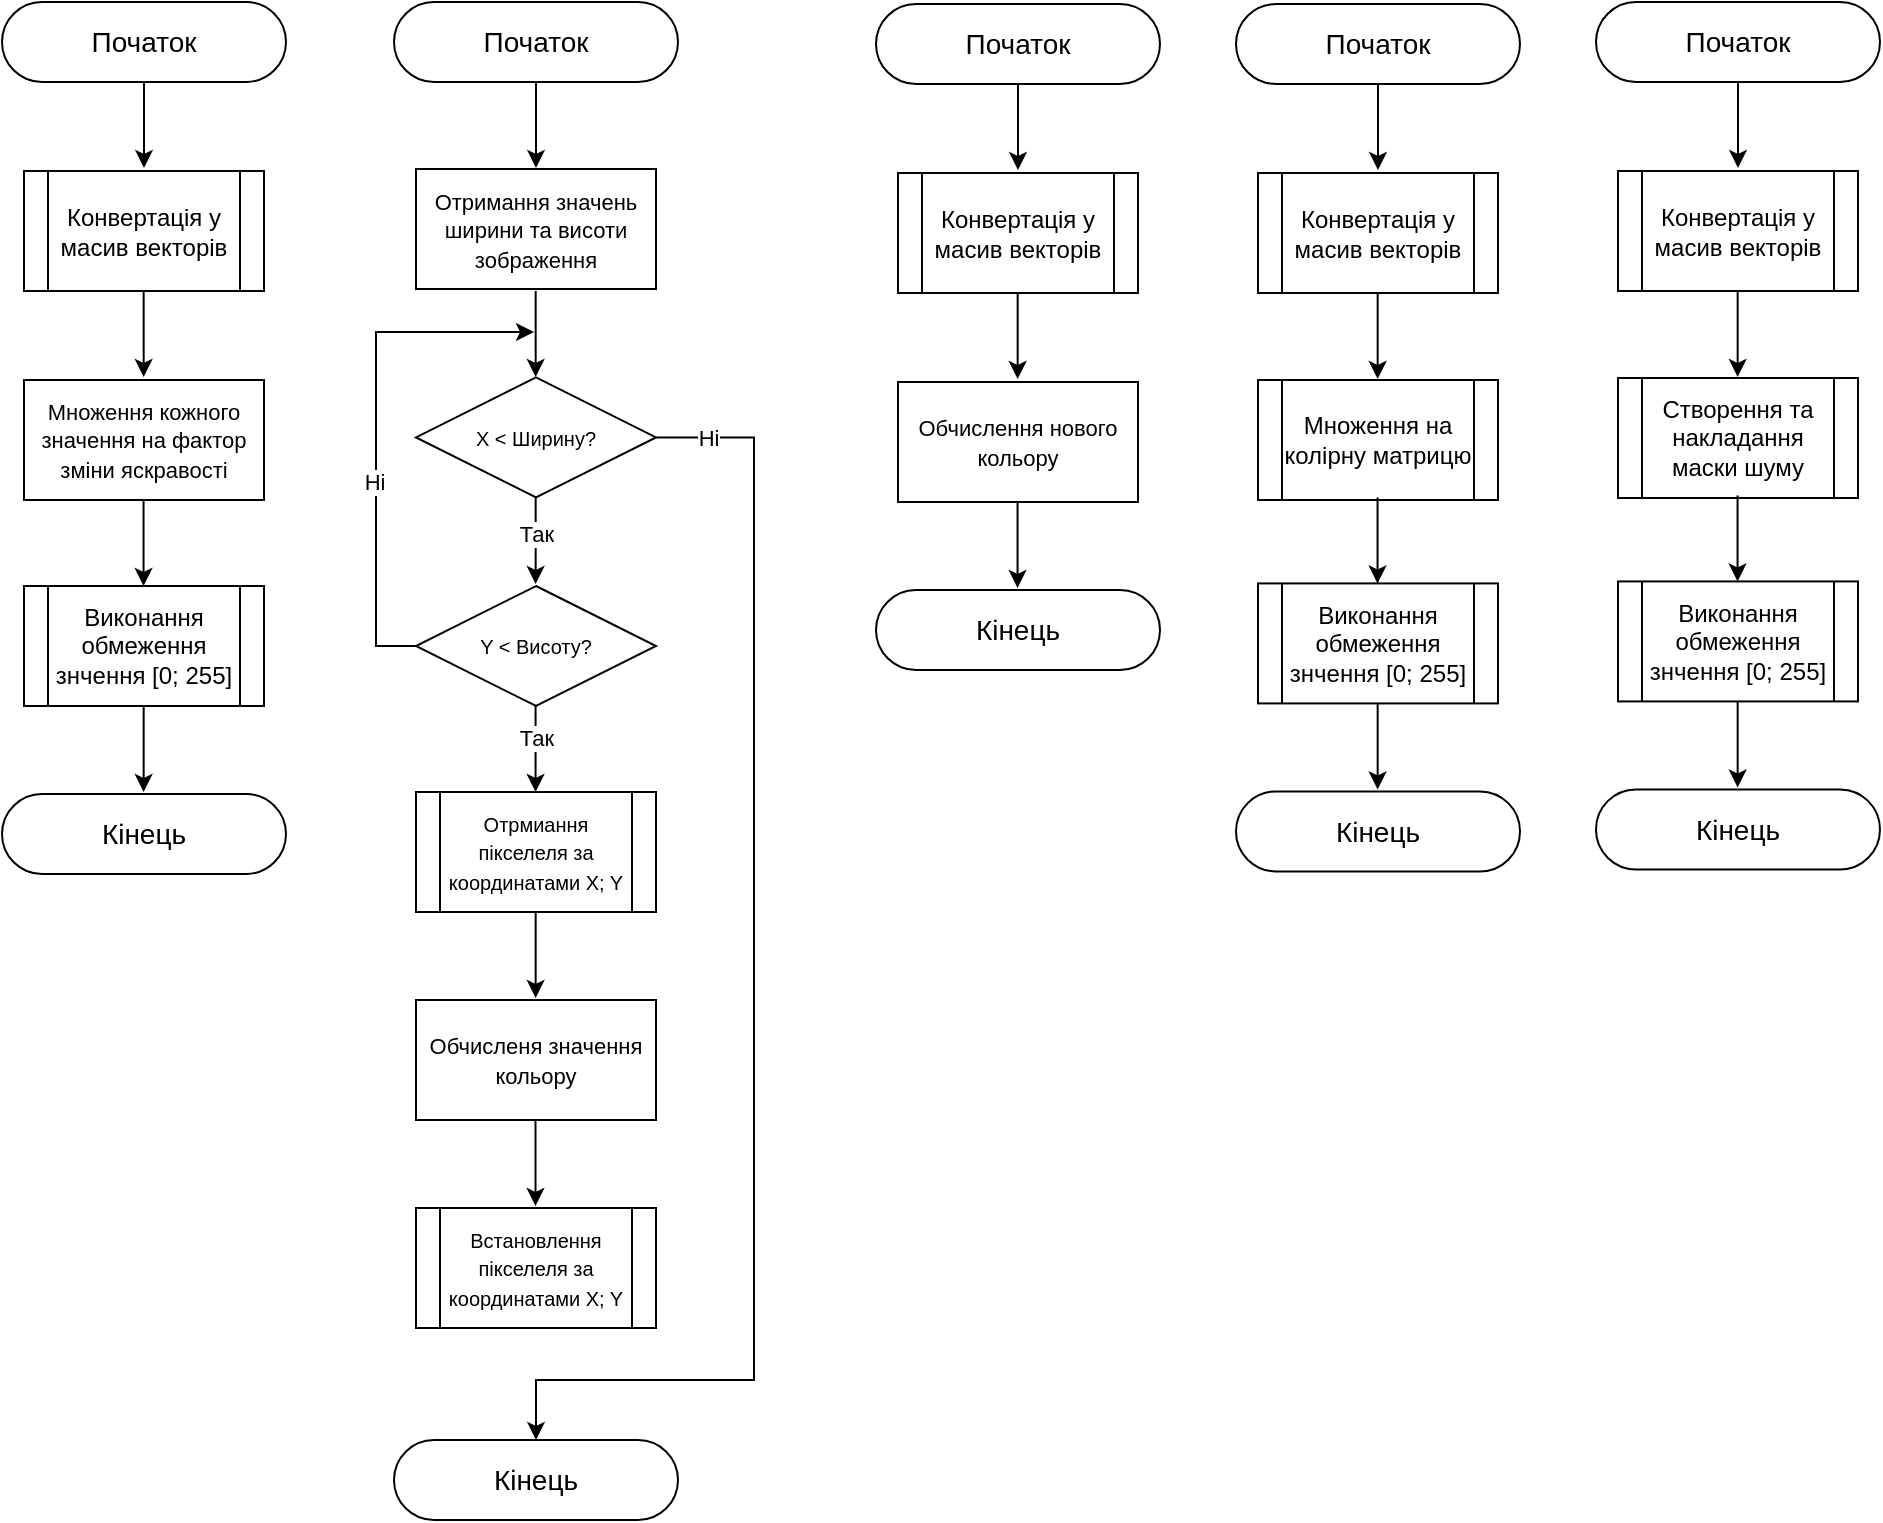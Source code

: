 <mxfile version="24.4.0" type="device">
  <diagram id="C5RBs43oDa-KdzZeNtuy" name="Page-1">
    <mxGraphModel dx="1720" dy="483" grid="1" gridSize="10" guides="1" tooltips="1" connect="1" arrows="1" fold="1" page="1" pageScale="1" pageWidth="827" pageHeight="1169" math="0" shadow="0">
      <root>
        <mxCell id="WIyWlLk6GJQsqaUBKTNV-0" />
        <mxCell id="WIyWlLk6GJQsqaUBKTNV-1" parent="WIyWlLk6GJQsqaUBKTNV-0" />
        <mxCell id="doYjt0I-bv-tzujPuIN1-176" style="edgeStyle=orthogonalEdgeStyle;rounded=0;orthogonalLoop=1;jettySize=auto;html=1;entryX=0.5;entryY=0;entryDx=0;entryDy=0;" parent="WIyWlLk6GJQsqaUBKTNV-1" source="doYjt0I-bv-tzujPuIN1-162" edge="1">
          <mxGeometry relative="1" as="geometry">
            <mxPoint x="-756" y="83" as="targetPoint" />
          </mxGeometry>
        </mxCell>
        <mxCell id="doYjt0I-bv-tzujPuIN1-162" value="&lt;font style=&quot;font-size: 14px;&quot;&gt;Початок&lt;/font&gt;" style="rounded=1;whiteSpace=wrap;html=1;arcSize=50;" parent="WIyWlLk6GJQsqaUBKTNV-1" vertex="1">
          <mxGeometry x="-827" width="142" height="40" as="geometry" />
        </mxCell>
        <mxCell id="5P4AQtrJ6tJbXIEikHf2-34" value="&lt;font style=&quot;font-size: 11px;&quot;&gt;Множення кожного значення на фактор зміни яскравості&lt;/font&gt;" style="rounded=0;whiteSpace=wrap;html=1;" vertex="1" parent="WIyWlLk6GJQsqaUBKTNV-1">
          <mxGeometry x="-816" y="189" width="120" height="60" as="geometry" />
        </mxCell>
        <mxCell id="5P4AQtrJ6tJbXIEikHf2-35" value="Конвертація у масив векторів" style="shape=process;whiteSpace=wrap;html=1;backgroundOutline=1;" vertex="1" parent="WIyWlLk6GJQsqaUBKTNV-1">
          <mxGeometry x="-816" y="84.5" width="120" height="60" as="geometry" />
        </mxCell>
        <mxCell id="5P4AQtrJ6tJbXIEikHf2-36" style="edgeStyle=orthogonalEdgeStyle;rounded=0;orthogonalLoop=1;jettySize=auto;html=1;entryX=0.5;entryY=0;entryDx=0;entryDy=0;" edge="1" parent="WIyWlLk6GJQsqaUBKTNV-1">
          <mxGeometry relative="1" as="geometry">
            <mxPoint x="-756.17" y="144.5" as="sourcePoint" />
            <mxPoint x="-756.17" y="187.5" as="targetPoint" />
          </mxGeometry>
        </mxCell>
        <mxCell id="5P4AQtrJ6tJbXIEikHf2-37" value="Виконання обмеження знчення [0; 255]" style="shape=process;whiteSpace=wrap;html=1;backgroundOutline=1;" vertex="1" parent="WIyWlLk6GJQsqaUBKTNV-1">
          <mxGeometry x="-816" y="292" width="120" height="60" as="geometry" />
        </mxCell>
        <mxCell id="5P4AQtrJ6tJbXIEikHf2-38" style="edgeStyle=orthogonalEdgeStyle;rounded=0;orthogonalLoop=1;jettySize=auto;html=1;entryX=0.5;entryY=0;entryDx=0;entryDy=0;" edge="1" parent="WIyWlLk6GJQsqaUBKTNV-1">
          <mxGeometry relative="1" as="geometry">
            <mxPoint x="-756.17" y="352" as="sourcePoint" />
            <mxPoint x="-756.17" y="395" as="targetPoint" />
          </mxGeometry>
        </mxCell>
        <mxCell id="5P4AQtrJ6tJbXIEikHf2-39" style="edgeStyle=orthogonalEdgeStyle;rounded=0;orthogonalLoop=1;jettySize=auto;html=1;entryX=0.5;entryY=0;entryDx=0;entryDy=0;" edge="1" parent="WIyWlLk6GJQsqaUBKTNV-1">
          <mxGeometry relative="1" as="geometry">
            <mxPoint x="-756.22" y="249" as="sourcePoint" />
            <mxPoint x="-756.22" y="292" as="targetPoint" />
          </mxGeometry>
        </mxCell>
        <mxCell id="5P4AQtrJ6tJbXIEikHf2-40" value="&lt;font style=&quot;font-size: 14px;&quot;&gt;Кінець&lt;/font&gt;" style="rounded=1;whiteSpace=wrap;html=1;arcSize=50;" vertex="1" parent="WIyWlLk6GJQsqaUBKTNV-1">
          <mxGeometry x="-827" y="396" width="142" height="40" as="geometry" />
        </mxCell>
        <mxCell id="5P4AQtrJ6tJbXIEikHf2-41" style="edgeStyle=orthogonalEdgeStyle;rounded=0;orthogonalLoop=1;jettySize=auto;html=1;entryX=0.5;entryY=0;entryDx=0;entryDy=0;" edge="1" parent="WIyWlLk6GJQsqaUBKTNV-1" source="5P4AQtrJ6tJbXIEikHf2-42">
          <mxGeometry relative="1" as="geometry">
            <mxPoint x="-560" y="83" as="targetPoint" />
          </mxGeometry>
        </mxCell>
        <mxCell id="5P4AQtrJ6tJbXIEikHf2-42" value="&lt;font style=&quot;font-size: 14px;&quot;&gt;Початок&lt;/font&gt;" style="rounded=1;whiteSpace=wrap;html=1;arcSize=50;" vertex="1" parent="WIyWlLk6GJQsqaUBKTNV-1">
          <mxGeometry x="-631" width="142" height="40" as="geometry" />
        </mxCell>
        <mxCell id="5P4AQtrJ6tJbXIEikHf2-43" value="&lt;font style=&quot;font-size: 11px;&quot;&gt;Отримання значень ширини та висоти зображення&lt;/font&gt;" style="rounded=0;whiteSpace=wrap;html=1;" vertex="1" parent="WIyWlLk6GJQsqaUBKTNV-1">
          <mxGeometry x="-620" y="83.5" width="120" height="60" as="geometry" />
        </mxCell>
        <mxCell id="5P4AQtrJ6tJbXIEikHf2-45" style="edgeStyle=orthogonalEdgeStyle;rounded=0;orthogonalLoop=1;jettySize=auto;html=1;entryX=0.5;entryY=0;entryDx=0;entryDy=0;" edge="1" parent="WIyWlLk6GJQsqaUBKTNV-1">
          <mxGeometry relative="1" as="geometry">
            <mxPoint x="-560.17" y="144.5" as="sourcePoint" />
            <mxPoint x="-560.17" y="187.5" as="targetPoint" />
          </mxGeometry>
        </mxCell>
        <mxCell id="5P4AQtrJ6tJbXIEikHf2-49" value="&lt;font style=&quot;font-size: 14px;&quot;&gt;Кінець&lt;/font&gt;" style="rounded=1;whiteSpace=wrap;html=1;arcSize=50;" vertex="1" parent="WIyWlLk6GJQsqaUBKTNV-1">
          <mxGeometry x="-631" y="719" width="142" height="40" as="geometry" />
        </mxCell>
        <mxCell id="5P4AQtrJ6tJbXIEikHf2-71" style="edgeStyle=orthogonalEdgeStyle;rounded=0;orthogonalLoop=1;jettySize=auto;html=1;entryX=0.5;entryY=0;entryDx=0;entryDy=0;" edge="1" parent="WIyWlLk6GJQsqaUBKTNV-1" source="5P4AQtrJ6tJbXIEikHf2-52" target="5P4AQtrJ6tJbXIEikHf2-49">
          <mxGeometry relative="1" as="geometry">
            <mxPoint x="-451" y="721.353" as="targetPoint" />
            <Array as="points">
              <mxPoint x="-451" y="218" />
              <mxPoint x="-451" y="689" />
              <mxPoint x="-560" y="689" />
            </Array>
          </mxGeometry>
        </mxCell>
        <mxCell id="5P4AQtrJ6tJbXIEikHf2-72" value="Ні" style="edgeLabel;html=1;align=center;verticalAlign=middle;resizable=0;points=[];" vertex="1" connectable="0" parent="5P4AQtrJ6tJbXIEikHf2-71">
          <mxGeometry x="-0.923" relative="1" as="geometry">
            <mxPoint as="offset" />
          </mxGeometry>
        </mxCell>
        <mxCell id="5P4AQtrJ6tJbXIEikHf2-52" value="&lt;span style=&quot;font-size: 10px;&quot;&gt;X &amp;lt; Ширину?&lt;/span&gt;" style="rhombus;whiteSpace=wrap;html=1;" vertex="1" parent="WIyWlLk6GJQsqaUBKTNV-1">
          <mxGeometry x="-620" y="187.71" width="120" height="60" as="geometry" />
        </mxCell>
        <mxCell id="5P4AQtrJ6tJbXIEikHf2-57" style="edgeStyle=orthogonalEdgeStyle;rounded=0;orthogonalLoop=1;jettySize=auto;html=1;entryX=0.5;entryY=0;entryDx=0;entryDy=0;" edge="1" parent="WIyWlLk6GJQsqaUBKTNV-1">
          <mxGeometry relative="1" as="geometry">
            <mxPoint x="-560.17" y="248" as="sourcePoint" />
            <mxPoint x="-560.17" y="291" as="targetPoint" />
          </mxGeometry>
        </mxCell>
        <mxCell id="5P4AQtrJ6tJbXIEikHf2-65" value="Так" style="edgeLabel;html=1;align=center;verticalAlign=middle;resizable=0;points=[];" vertex="1" connectable="0" parent="5P4AQtrJ6tJbXIEikHf2-57">
          <mxGeometry x="-0.153" relative="1" as="geometry">
            <mxPoint as="offset" />
          </mxGeometry>
        </mxCell>
        <mxCell id="5P4AQtrJ6tJbXIEikHf2-67" style="edgeStyle=orthogonalEdgeStyle;rounded=0;orthogonalLoop=1;jettySize=auto;html=1;exitX=0;exitY=0.5;exitDx=0;exitDy=0;" edge="1" parent="WIyWlLk6GJQsqaUBKTNV-1" source="5P4AQtrJ6tJbXIEikHf2-58">
          <mxGeometry relative="1" as="geometry">
            <mxPoint x="-561" y="165" as="targetPoint" />
            <mxPoint x="-620.0" y="328" as="sourcePoint" />
            <Array as="points">
              <mxPoint x="-640" y="322" />
              <mxPoint x="-640" y="165" />
            </Array>
          </mxGeometry>
        </mxCell>
        <mxCell id="5P4AQtrJ6tJbXIEikHf2-70" value="Ні" style="edgeLabel;html=1;align=center;verticalAlign=middle;resizable=0;points=[];" vertex="1" connectable="0" parent="5P4AQtrJ6tJbXIEikHf2-67">
          <mxGeometry x="-0.203" y="1" relative="1" as="geometry">
            <mxPoint as="offset" />
          </mxGeometry>
        </mxCell>
        <mxCell id="5P4AQtrJ6tJbXIEikHf2-58" value="&lt;span style=&quot;font-size: 10px;&quot;&gt;Y &amp;lt; Висоту?&lt;/span&gt;" style="rhombus;whiteSpace=wrap;html=1;" vertex="1" parent="WIyWlLk6GJQsqaUBKTNV-1">
          <mxGeometry x="-620" y="292" width="120" height="60" as="geometry" />
        </mxCell>
        <mxCell id="5P4AQtrJ6tJbXIEikHf2-59" style="edgeStyle=orthogonalEdgeStyle;rounded=0;orthogonalLoop=1;jettySize=auto;html=1;entryX=0.5;entryY=0;entryDx=0;entryDy=0;" edge="1" parent="WIyWlLk6GJQsqaUBKTNV-1">
          <mxGeometry relative="1" as="geometry">
            <mxPoint x="-560.21" y="352" as="sourcePoint" />
            <mxPoint x="-560.21" y="395" as="targetPoint" />
          </mxGeometry>
        </mxCell>
        <mxCell id="5P4AQtrJ6tJbXIEikHf2-66" value="Так" style="edgeLabel;html=1;align=center;verticalAlign=middle;resizable=0;points=[];" vertex="1" connectable="0" parent="5P4AQtrJ6tJbXIEikHf2-59">
          <mxGeometry x="-0.275" relative="1" as="geometry">
            <mxPoint as="offset" />
          </mxGeometry>
        </mxCell>
        <mxCell id="5P4AQtrJ6tJbXIEikHf2-60" value="&lt;font style=&quot;font-size: 10px;&quot;&gt;Отрмиання пікселеля за координатами X; Y&lt;/font&gt;" style="shape=process;whiteSpace=wrap;html=1;backgroundOutline=1;" vertex="1" parent="WIyWlLk6GJQsqaUBKTNV-1">
          <mxGeometry x="-620" y="395" width="120" height="60" as="geometry" />
        </mxCell>
        <mxCell id="5P4AQtrJ6tJbXIEikHf2-61" value="&lt;font style=&quot;font-size: 11px;&quot;&gt;Обчисленя значення кольору&lt;/font&gt;" style="rounded=0;whiteSpace=wrap;html=1;" vertex="1" parent="WIyWlLk6GJQsqaUBKTNV-1">
          <mxGeometry x="-620" y="499" width="120" height="60" as="geometry" />
        </mxCell>
        <mxCell id="5P4AQtrJ6tJbXIEikHf2-62" style="edgeStyle=orthogonalEdgeStyle;rounded=0;orthogonalLoop=1;jettySize=auto;html=1;entryX=0.5;entryY=0;entryDx=0;entryDy=0;" edge="1" parent="WIyWlLk6GJQsqaUBKTNV-1">
          <mxGeometry relative="1" as="geometry">
            <mxPoint x="-560.17" y="455" as="sourcePoint" />
            <mxPoint x="-560.17" y="498" as="targetPoint" />
          </mxGeometry>
        </mxCell>
        <mxCell id="5P4AQtrJ6tJbXIEikHf2-63" value="&lt;span style=&quot;font-size: 10px;&quot;&gt;Встановлення пікселеля за координатами X; Y&lt;/span&gt;" style="shape=process;whiteSpace=wrap;html=1;backgroundOutline=1;" vertex="1" parent="WIyWlLk6GJQsqaUBKTNV-1">
          <mxGeometry x="-620" y="603" width="120" height="60" as="geometry" />
        </mxCell>
        <mxCell id="5P4AQtrJ6tJbXIEikHf2-64" style="edgeStyle=orthogonalEdgeStyle;rounded=0;orthogonalLoop=1;jettySize=auto;html=1;entryX=0.5;entryY=0;entryDx=0;entryDy=0;" edge="1" parent="WIyWlLk6GJQsqaUBKTNV-1">
          <mxGeometry relative="1" as="geometry">
            <mxPoint x="-560.25" y="559" as="sourcePoint" />
            <mxPoint x="-560.25" y="602" as="targetPoint" />
          </mxGeometry>
        </mxCell>
        <mxCell id="5P4AQtrJ6tJbXIEikHf2-73" style="edgeStyle=orthogonalEdgeStyle;rounded=0;orthogonalLoop=1;jettySize=auto;html=1;entryX=0.5;entryY=0;entryDx=0;entryDy=0;" edge="1" parent="WIyWlLk6GJQsqaUBKTNV-1" source="5P4AQtrJ6tJbXIEikHf2-74">
          <mxGeometry relative="1" as="geometry">
            <mxPoint x="-319" y="84" as="targetPoint" />
          </mxGeometry>
        </mxCell>
        <mxCell id="5P4AQtrJ6tJbXIEikHf2-74" value="&lt;font style=&quot;font-size: 14px;&quot;&gt;Початок&lt;/font&gt;" style="rounded=1;whiteSpace=wrap;html=1;arcSize=50;" vertex="1" parent="WIyWlLk6GJQsqaUBKTNV-1">
          <mxGeometry x="-390" y="1" width="142" height="40" as="geometry" />
        </mxCell>
        <mxCell id="5P4AQtrJ6tJbXIEikHf2-75" value="&lt;font style=&quot;font-size: 11px;&quot;&gt;Обчислення нового кольору&lt;/font&gt;" style="rounded=0;whiteSpace=wrap;html=1;" vertex="1" parent="WIyWlLk6GJQsqaUBKTNV-1">
          <mxGeometry x="-379" y="190" width="120" height="60" as="geometry" />
        </mxCell>
        <mxCell id="5P4AQtrJ6tJbXIEikHf2-76" value="Конвертація у масив векторів" style="shape=process;whiteSpace=wrap;html=1;backgroundOutline=1;" vertex="1" parent="WIyWlLk6GJQsqaUBKTNV-1">
          <mxGeometry x="-379" y="85.5" width="120" height="60" as="geometry" />
        </mxCell>
        <mxCell id="5P4AQtrJ6tJbXIEikHf2-77" style="edgeStyle=orthogonalEdgeStyle;rounded=0;orthogonalLoop=1;jettySize=auto;html=1;entryX=0.5;entryY=0;entryDx=0;entryDy=0;" edge="1" parent="WIyWlLk6GJQsqaUBKTNV-1">
          <mxGeometry relative="1" as="geometry">
            <mxPoint x="-319.17" y="145.5" as="sourcePoint" />
            <mxPoint x="-319.17" y="188.5" as="targetPoint" />
          </mxGeometry>
        </mxCell>
        <mxCell id="5P4AQtrJ6tJbXIEikHf2-80" style="edgeStyle=orthogonalEdgeStyle;rounded=0;orthogonalLoop=1;jettySize=auto;html=1;entryX=0.5;entryY=0;entryDx=0;entryDy=0;" edge="1" parent="WIyWlLk6GJQsqaUBKTNV-1">
          <mxGeometry relative="1" as="geometry">
            <mxPoint x="-319.22" y="250" as="sourcePoint" />
            <mxPoint x="-319.22" y="293" as="targetPoint" />
          </mxGeometry>
        </mxCell>
        <mxCell id="5P4AQtrJ6tJbXIEikHf2-81" value="&lt;font style=&quot;font-size: 14px;&quot;&gt;Кінець&lt;/font&gt;" style="rounded=1;whiteSpace=wrap;html=1;arcSize=50;" vertex="1" parent="WIyWlLk6GJQsqaUBKTNV-1">
          <mxGeometry x="-390" y="294" width="142" height="40" as="geometry" />
        </mxCell>
        <mxCell id="5P4AQtrJ6tJbXIEikHf2-82" style="edgeStyle=orthogonalEdgeStyle;rounded=0;orthogonalLoop=1;jettySize=auto;html=1;entryX=0.5;entryY=0;entryDx=0;entryDy=0;" edge="1" parent="WIyWlLk6GJQsqaUBKTNV-1" source="5P4AQtrJ6tJbXIEikHf2-83">
          <mxGeometry relative="1" as="geometry">
            <mxPoint x="-139" y="84" as="targetPoint" />
          </mxGeometry>
        </mxCell>
        <mxCell id="5P4AQtrJ6tJbXIEikHf2-83" value="&lt;font style=&quot;font-size: 14px;&quot;&gt;Початок&lt;/font&gt;" style="rounded=1;whiteSpace=wrap;html=1;arcSize=50;" vertex="1" parent="WIyWlLk6GJQsqaUBKTNV-1">
          <mxGeometry x="-210" y="1" width="142" height="40" as="geometry" />
        </mxCell>
        <mxCell id="5P4AQtrJ6tJbXIEikHf2-85" value="Конвертація у масив векторів" style="shape=process;whiteSpace=wrap;html=1;backgroundOutline=1;" vertex="1" parent="WIyWlLk6GJQsqaUBKTNV-1">
          <mxGeometry x="-199" y="85.5" width="120" height="60" as="geometry" />
        </mxCell>
        <mxCell id="5P4AQtrJ6tJbXIEikHf2-86" style="edgeStyle=orthogonalEdgeStyle;rounded=0;orthogonalLoop=1;jettySize=auto;html=1;entryX=0.5;entryY=0;entryDx=0;entryDy=0;" edge="1" parent="WIyWlLk6GJQsqaUBKTNV-1">
          <mxGeometry relative="1" as="geometry">
            <mxPoint x="-139.17" y="145.5" as="sourcePoint" />
            <mxPoint x="-139.17" y="188.5" as="targetPoint" />
          </mxGeometry>
        </mxCell>
        <mxCell id="5P4AQtrJ6tJbXIEikHf2-89" value="Множення на колірну матрицю" style="shape=process;whiteSpace=wrap;html=1;backgroundOutline=1;" vertex="1" parent="WIyWlLk6GJQsqaUBKTNV-1">
          <mxGeometry x="-199" y="189" width="120" height="60" as="geometry" />
        </mxCell>
        <mxCell id="5P4AQtrJ6tJbXIEikHf2-90" value="Виконання обмеження знчення [0; 255]" style="shape=process;whiteSpace=wrap;html=1;backgroundOutline=1;" vertex="1" parent="WIyWlLk6GJQsqaUBKTNV-1">
          <mxGeometry x="-199" y="290.71" width="120" height="60" as="geometry" />
        </mxCell>
        <mxCell id="5P4AQtrJ6tJbXIEikHf2-91" style="edgeStyle=orthogonalEdgeStyle;rounded=0;orthogonalLoop=1;jettySize=auto;html=1;entryX=0.5;entryY=0;entryDx=0;entryDy=0;" edge="1" parent="WIyWlLk6GJQsqaUBKTNV-1">
          <mxGeometry relative="1" as="geometry">
            <mxPoint x="-139.17" y="350.71" as="sourcePoint" />
            <mxPoint x="-139.17" y="393.71" as="targetPoint" />
          </mxGeometry>
        </mxCell>
        <mxCell id="5P4AQtrJ6tJbXIEikHf2-92" style="edgeStyle=orthogonalEdgeStyle;rounded=0;orthogonalLoop=1;jettySize=auto;html=1;entryX=0.5;entryY=0;entryDx=0;entryDy=0;" edge="1" parent="WIyWlLk6GJQsqaUBKTNV-1">
          <mxGeometry relative="1" as="geometry">
            <mxPoint x="-139.22" y="247.71" as="sourcePoint" />
            <mxPoint x="-139.22" y="290.71" as="targetPoint" />
          </mxGeometry>
        </mxCell>
        <mxCell id="5P4AQtrJ6tJbXIEikHf2-93" value="&lt;font style=&quot;font-size: 14px;&quot;&gt;Кінець&lt;/font&gt;" style="rounded=1;whiteSpace=wrap;html=1;arcSize=50;" vertex="1" parent="WIyWlLk6GJQsqaUBKTNV-1">
          <mxGeometry x="-210" y="394.71" width="142" height="40" as="geometry" />
        </mxCell>
        <mxCell id="5P4AQtrJ6tJbXIEikHf2-94" style="edgeStyle=orthogonalEdgeStyle;rounded=0;orthogonalLoop=1;jettySize=auto;html=1;entryX=0.5;entryY=0;entryDx=0;entryDy=0;" edge="1" parent="WIyWlLk6GJQsqaUBKTNV-1" source="5P4AQtrJ6tJbXIEikHf2-95">
          <mxGeometry relative="1" as="geometry">
            <mxPoint x="41" y="83" as="targetPoint" />
          </mxGeometry>
        </mxCell>
        <mxCell id="5P4AQtrJ6tJbXIEikHf2-95" value="&lt;font style=&quot;font-size: 14px;&quot;&gt;Початок&lt;/font&gt;" style="rounded=1;whiteSpace=wrap;html=1;arcSize=50;" vertex="1" parent="WIyWlLk6GJQsqaUBKTNV-1">
          <mxGeometry x="-30" width="142" height="40" as="geometry" />
        </mxCell>
        <mxCell id="5P4AQtrJ6tJbXIEikHf2-96" value="Конвертація у масив векторів" style="shape=process;whiteSpace=wrap;html=1;backgroundOutline=1;" vertex="1" parent="WIyWlLk6GJQsqaUBKTNV-1">
          <mxGeometry x="-19" y="84.5" width="120" height="60" as="geometry" />
        </mxCell>
        <mxCell id="5P4AQtrJ6tJbXIEikHf2-97" style="edgeStyle=orthogonalEdgeStyle;rounded=0;orthogonalLoop=1;jettySize=auto;html=1;entryX=0.5;entryY=0;entryDx=0;entryDy=0;" edge="1" parent="WIyWlLk6GJQsqaUBKTNV-1">
          <mxGeometry relative="1" as="geometry">
            <mxPoint x="40.83" y="144.5" as="sourcePoint" />
            <mxPoint x="40.83" y="187.5" as="targetPoint" />
          </mxGeometry>
        </mxCell>
        <mxCell id="5P4AQtrJ6tJbXIEikHf2-98" value="Створення та накладання маски шуму" style="shape=process;whiteSpace=wrap;html=1;backgroundOutline=1;" vertex="1" parent="WIyWlLk6GJQsqaUBKTNV-1">
          <mxGeometry x="-19" y="188" width="120" height="60" as="geometry" />
        </mxCell>
        <mxCell id="5P4AQtrJ6tJbXIEikHf2-99" value="Виконання обмеження знчення [0; 255]" style="shape=process;whiteSpace=wrap;html=1;backgroundOutline=1;" vertex="1" parent="WIyWlLk6GJQsqaUBKTNV-1">
          <mxGeometry x="-19" y="289.71" width="120" height="60" as="geometry" />
        </mxCell>
        <mxCell id="5P4AQtrJ6tJbXIEikHf2-100" style="edgeStyle=orthogonalEdgeStyle;rounded=0;orthogonalLoop=1;jettySize=auto;html=1;entryX=0.5;entryY=0;entryDx=0;entryDy=0;" edge="1" parent="WIyWlLk6GJQsqaUBKTNV-1">
          <mxGeometry relative="1" as="geometry">
            <mxPoint x="40.83" y="349.71" as="sourcePoint" />
            <mxPoint x="40.83" y="392.71" as="targetPoint" />
          </mxGeometry>
        </mxCell>
        <mxCell id="5P4AQtrJ6tJbXIEikHf2-101" style="edgeStyle=orthogonalEdgeStyle;rounded=0;orthogonalLoop=1;jettySize=auto;html=1;entryX=0.5;entryY=0;entryDx=0;entryDy=0;" edge="1" parent="WIyWlLk6GJQsqaUBKTNV-1">
          <mxGeometry relative="1" as="geometry">
            <mxPoint x="40.78" y="246.71" as="sourcePoint" />
            <mxPoint x="40.78" y="289.71" as="targetPoint" />
          </mxGeometry>
        </mxCell>
        <mxCell id="5P4AQtrJ6tJbXIEikHf2-102" value="&lt;font style=&quot;font-size: 14px;&quot;&gt;Кінець&lt;/font&gt;" style="rounded=1;whiteSpace=wrap;html=1;arcSize=50;" vertex="1" parent="WIyWlLk6GJQsqaUBKTNV-1">
          <mxGeometry x="-30" y="393.71" width="142" height="40" as="geometry" />
        </mxCell>
      </root>
    </mxGraphModel>
  </diagram>
</mxfile>

